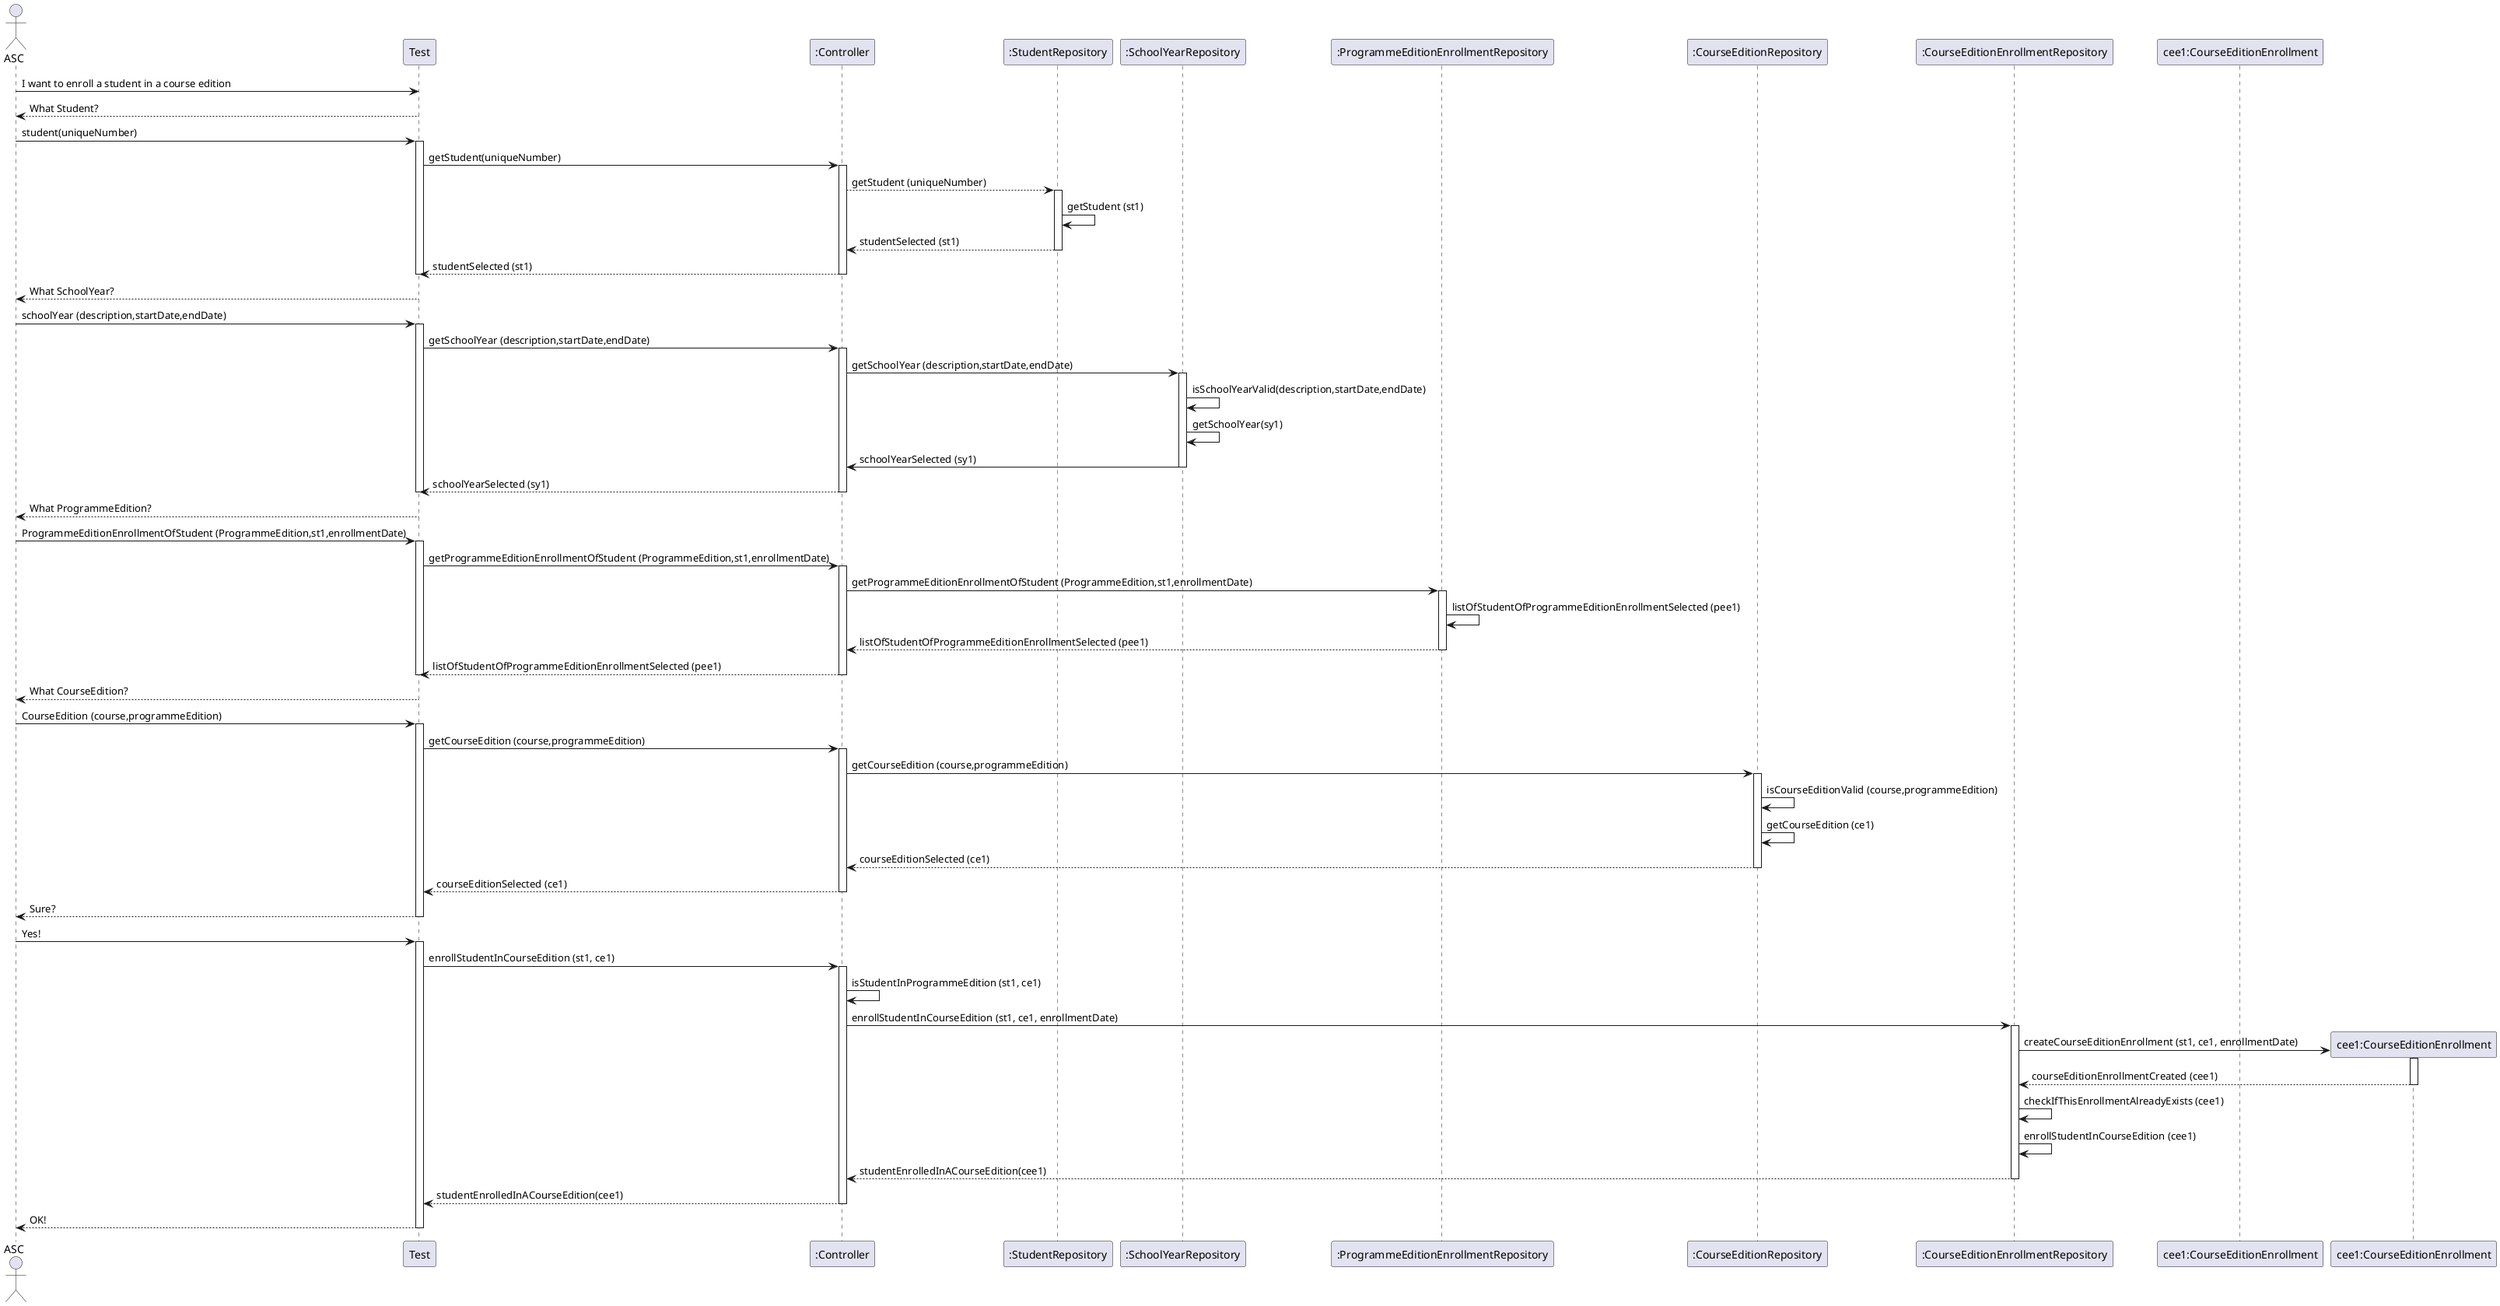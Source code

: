  @startuml

actor ASC

ASC -> Test: I want to enroll a student in a course edition
Test --> ASC: What Student?

ASC -> Test: student(uniqueNumber)
activate Test
participant ":Controller" as Controller
Test -> Controller: getStudent(uniqueNumber)
activate Controller
participant ":StudentRepository" as StudentRepository
Controller --> StudentRepository: getStudent (uniqueNumber)
activate StudentRepository
StudentRepository -> StudentRepository: getStudent (st1)
StudentRepository --> Controller: studentSelected (st1)
deactivate StudentRepository
Controller --> Test: studentSelected (st1)
deactivate Controller
deactivate Test

Test --> ASC: What SchoolYear?
ASC -> Test: schoolYear (description,startDate,endDate)
activate Test
Test -> Controller: getSchoolYear (description,startDate,endDate)
activate Controller
participant ":SchoolYearRepository" as SchoolYearRepository
Controller -> SchoolYearRepository: getSchoolYear (description,startDate,endDate)
activate SchoolYearRepository
SchoolYearRepository -> SchoolYearRepository: isSchoolYearValid(description,startDate,endDate)
SchoolYearRepository -> SchoolYearRepository: getSchoolYear(sy1)
SchoolYearRepository -> Controller: schoolYearSelected (sy1)
deactivate SchoolYearRepository
Controller --> Test: schoolYearSelected (sy1)
deactivate Controller
deactivate Test

Test --> ASC: What ProgrammeEdition?

ASC -> Test: ProgrammeEditionEnrollmentOfStudent (ProgrammeEdition,st1,enrollmentDate)
activate Test
Test -> Controller: getProgrammeEditionEnrollmentOfStudent (ProgrammeEdition,st1,enrollmentDate)
activate Controller
participant ":ProgrammeEditionEnrollmentRepository" as ProgrammeEditionEnrollmentRepository
Controller -> ProgrammeEditionEnrollmentRepository : getProgrammeEditionEnrollmentOfStudent (ProgrammeEdition,st1,enrollmentDate)
activate ProgrammeEditionEnrollmentRepository
ProgrammeEditionEnrollmentRepository -> ProgrammeEditionEnrollmentRepository: listOfStudentOfProgrammeEditionEnrollmentSelected (pee1)
ProgrammeEditionEnrollmentRepository --> Controller: listOfStudentOfProgrammeEditionEnrollmentSelected (pee1)
deactivate ProgrammeEditionEnrollmentRepository
Controller --> Test: listOfStudentOfProgrammeEditionEnrollmentSelected (pee1)
deactivate Controller
deactivate Test
Test --> ASC: What CourseEdition?

ASC -> Test: CourseEdition (course,programmeEdition)
activate Test
Test -> Controller: getCourseEdition (course,programmeEdition)
activate Controller
participant ":CourseEditionRepository" as CourseEditionRepository
Controller -> CourseEditionRepository : getCourseEdition (course,programmeEdition)
activate CourseEditionRepository
CourseEditionRepository -> CourseEditionRepository: isCourseEditionValid (course,programmeEdition)
CourseEditionRepository -> CourseEditionRepository: getCourseEdition (ce1)
CourseEditionRepository --> Controller: courseEditionSelected (ce1)
deactivate CourseEditionRepository
Controller --> Test: courseEditionSelected (ce1)
deactivate Controller
Test --> ASC: Sure?
deactivate Test

ASC -> Test: Yes!


activate Test
Test -> Controller: enrollStudentInCourseEdition (st1, ce1)
activate Controller
Controller -> Controller: isStudentInProgrammeEdition (st1, ce1)
participant ":CourseEditionEnrollmentRepository" as CourseEditionEnrollmentRepository
Controller -> CourseEditionEnrollmentRepository: enrollStudentInCourseEdition (st1, ce1, enrollmentDate)
activate CourseEditionEnrollmentRepository
participant "cee1:CourseEditionEnrollment" as CourseEditionEnrollment
create "cee1:CourseEditionEnrollment"
CourseEditionEnrollmentRepository -> "cee1:CourseEditionEnrollment" : createCourseEditionEnrollment (st1, ce1, enrollmentDate)
activate "cee1:CourseEditionEnrollment"
"cee1:CourseEditionEnrollment" --> CourseEditionEnrollmentRepository: courseEditionEnrollmentCreated (cee1)
deactivate "cee1:CourseEditionEnrollment"
CourseEditionEnrollmentRepository -> CourseEditionEnrollmentRepository: checkIfThisEnrollmentAlreadyExists (cee1)
CourseEditionEnrollmentRepository -> CourseEditionEnrollmentRepository: enrollStudentInCourseEdition (cee1)
CourseEditionEnrollmentRepository --> Controller: studentEnrolledInACourseEdition(cee1)
deactivate CourseEditionEnrollmentRepository
Controller --> Test: studentEnrolledInACourseEdition(cee1)
deactivate Controller
Test --> ASC: OK!
deactivate Test

@enduml
